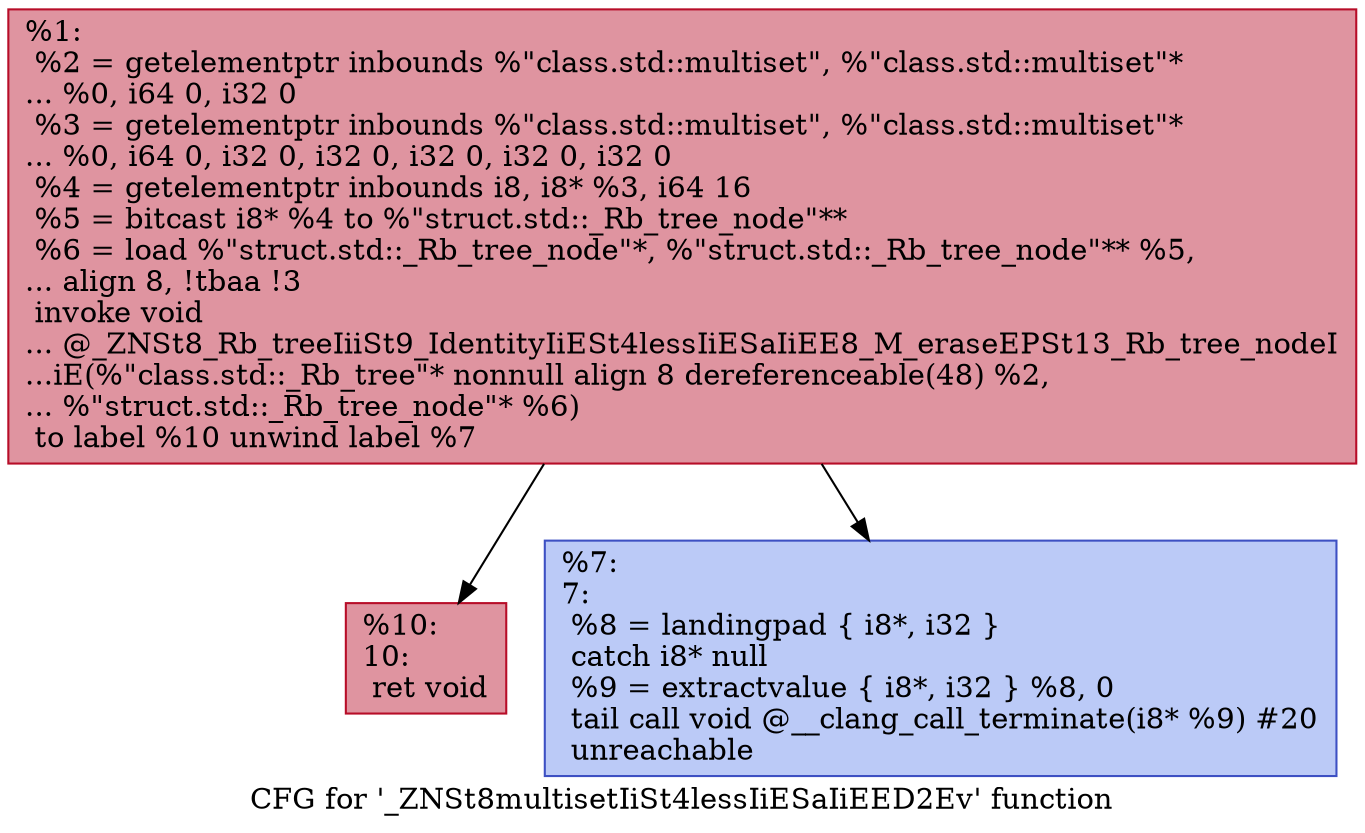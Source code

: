 digraph "CFG for '_ZNSt8multisetIiSt4lessIiESaIiEED2Ev' function" {
	label="CFG for '_ZNSt8multisetIiSt4lessIiESaIiEED2Ev' function";

	Node0x563365be72c0 [shape=record,color="#b70d28ff", style=filled, fillcolor="#b70d2870",label="{%1:\l  %2 = getelementptr inbounds %\"class.std::multiset\", %\"class.std::multiset\"*\l... %0, i64 0, i32 0\l  %3 = getelementptr inbounds %\"class.std::multiset\", %\"class.std::multiset\"*\l... %0, i64 0, i32 0, i32 0, i32 0, i32 0, i32 0\l  %4 = getelementptr inbounds i8, i8* %3, i64 16\l  %5 = bitcast i8* %4 to %\"struct.std::_Rb_tree_node\"**\l  %6 = load %\"struct.std::_Rb_tree_node\"*, %\"struct.std::_Rb_tree_node\"** %5,\l... align 8, !tbaa !3\l  invoke void\l... @_ZNSt8_Rb_treeIiiSt9_IdentityIiESt4lessIiESaIiEE8_M_eraseEPSt13_Rb_tree_nodeI\l...iE(%\"class.std::_Rb_tree\"* nonnull align 8 dereferenceable(48) %2,\l... %\"struct.std::_Rb_tree_node\"* %6)\l          to label %10 unwind label %7\l}"];
	Node0x563365be72c0 -> Node0x563365be86c0;
	Node0x563365be72c0 -> Node0x563365be8750;
	Node0x563365be8750 [shape=record,color="#3d50c3ff", style=filled, fillcolor="#6687ed70",label="{%7:\l7:                                                \l  %8 = landingpad \{ i8*, i32 \}\l          catch i8* null\l  %9 = extractvalue \{ i8*, i32 \} %8, 0\l  tail call void @__clang_call_terminate(i8* %9) #20\l  unreachable\l}"];
	Node0x563365be86c0 [shape=record,color="#b70d28ff", style=filled, fillcolor="#b70d2870",label="{%10:\l10:                                               \l  ret void\l}"];
}
